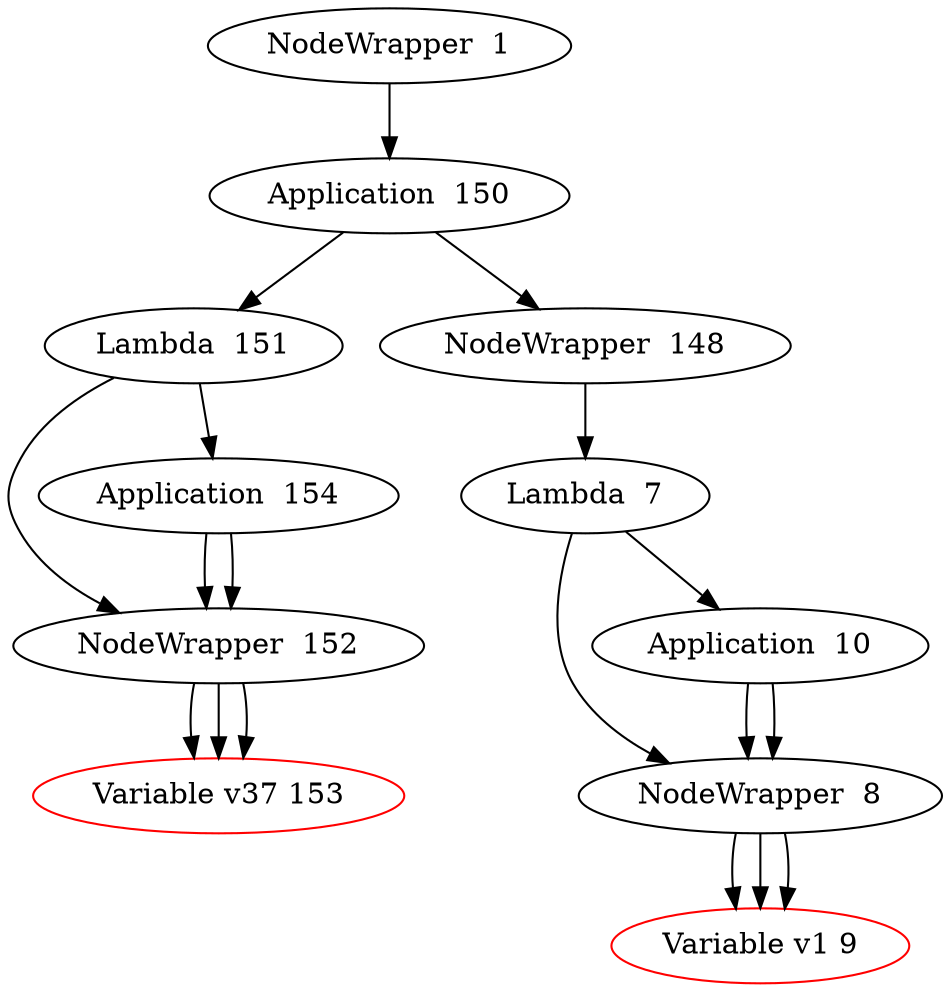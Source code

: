 digraph Lambda {
443308702 [label="NodeWrapper  1"];
443308702 -> {166239592};
166239592 [label="Application  150"];
166239592 -> {385242642};
166239592 -> {914504136};
385242642 [label="Lambda  151"];
385242642 -> {824009085};
385242642 -> {2085857771};
824009085 [label="NodeWrapper  152"];
824009085 -> {248609774};
248609774 [label="Variable v37 153", color=red];
2085857771 [label="Application  154"];
2085857771 -> {824009085};
2085857771 -> {824009085};
824009085 [label="NodeWrapper  152"];
824009085 -> {248609774};
248609774 [label="Variable v37 153", color=red];
824009085 [label="NodeWrapper  152"];
824009085 -> {248609774};
248609774 [label="Variable v37 153", color=red];
914504136 [label="NodeWrapper  148"];
914504136 -> {1190654826};
1190654826 [label="Lambda  7"];
1190654826 -> {636718812};
1190654826 -> {445051633};
636718812 [label="NodeWrapper  8"];
636718812 -> {1051754451};
1051754451 [label="Variable v1 9", color=red];
445051633 [label="Application  10"];
445051633 -> {636718812};
445051633 -> {636718812};
636718812 [label="NodeWrapper  8"];
636718812 -> {1051754451};
1051754451 [label="Variable v1 9", color=red];
636718812 [label="NodeWrapper  8"];
636718812 -> {1051754451};
1051754451 [label="Variable v1 9", color=red];

}